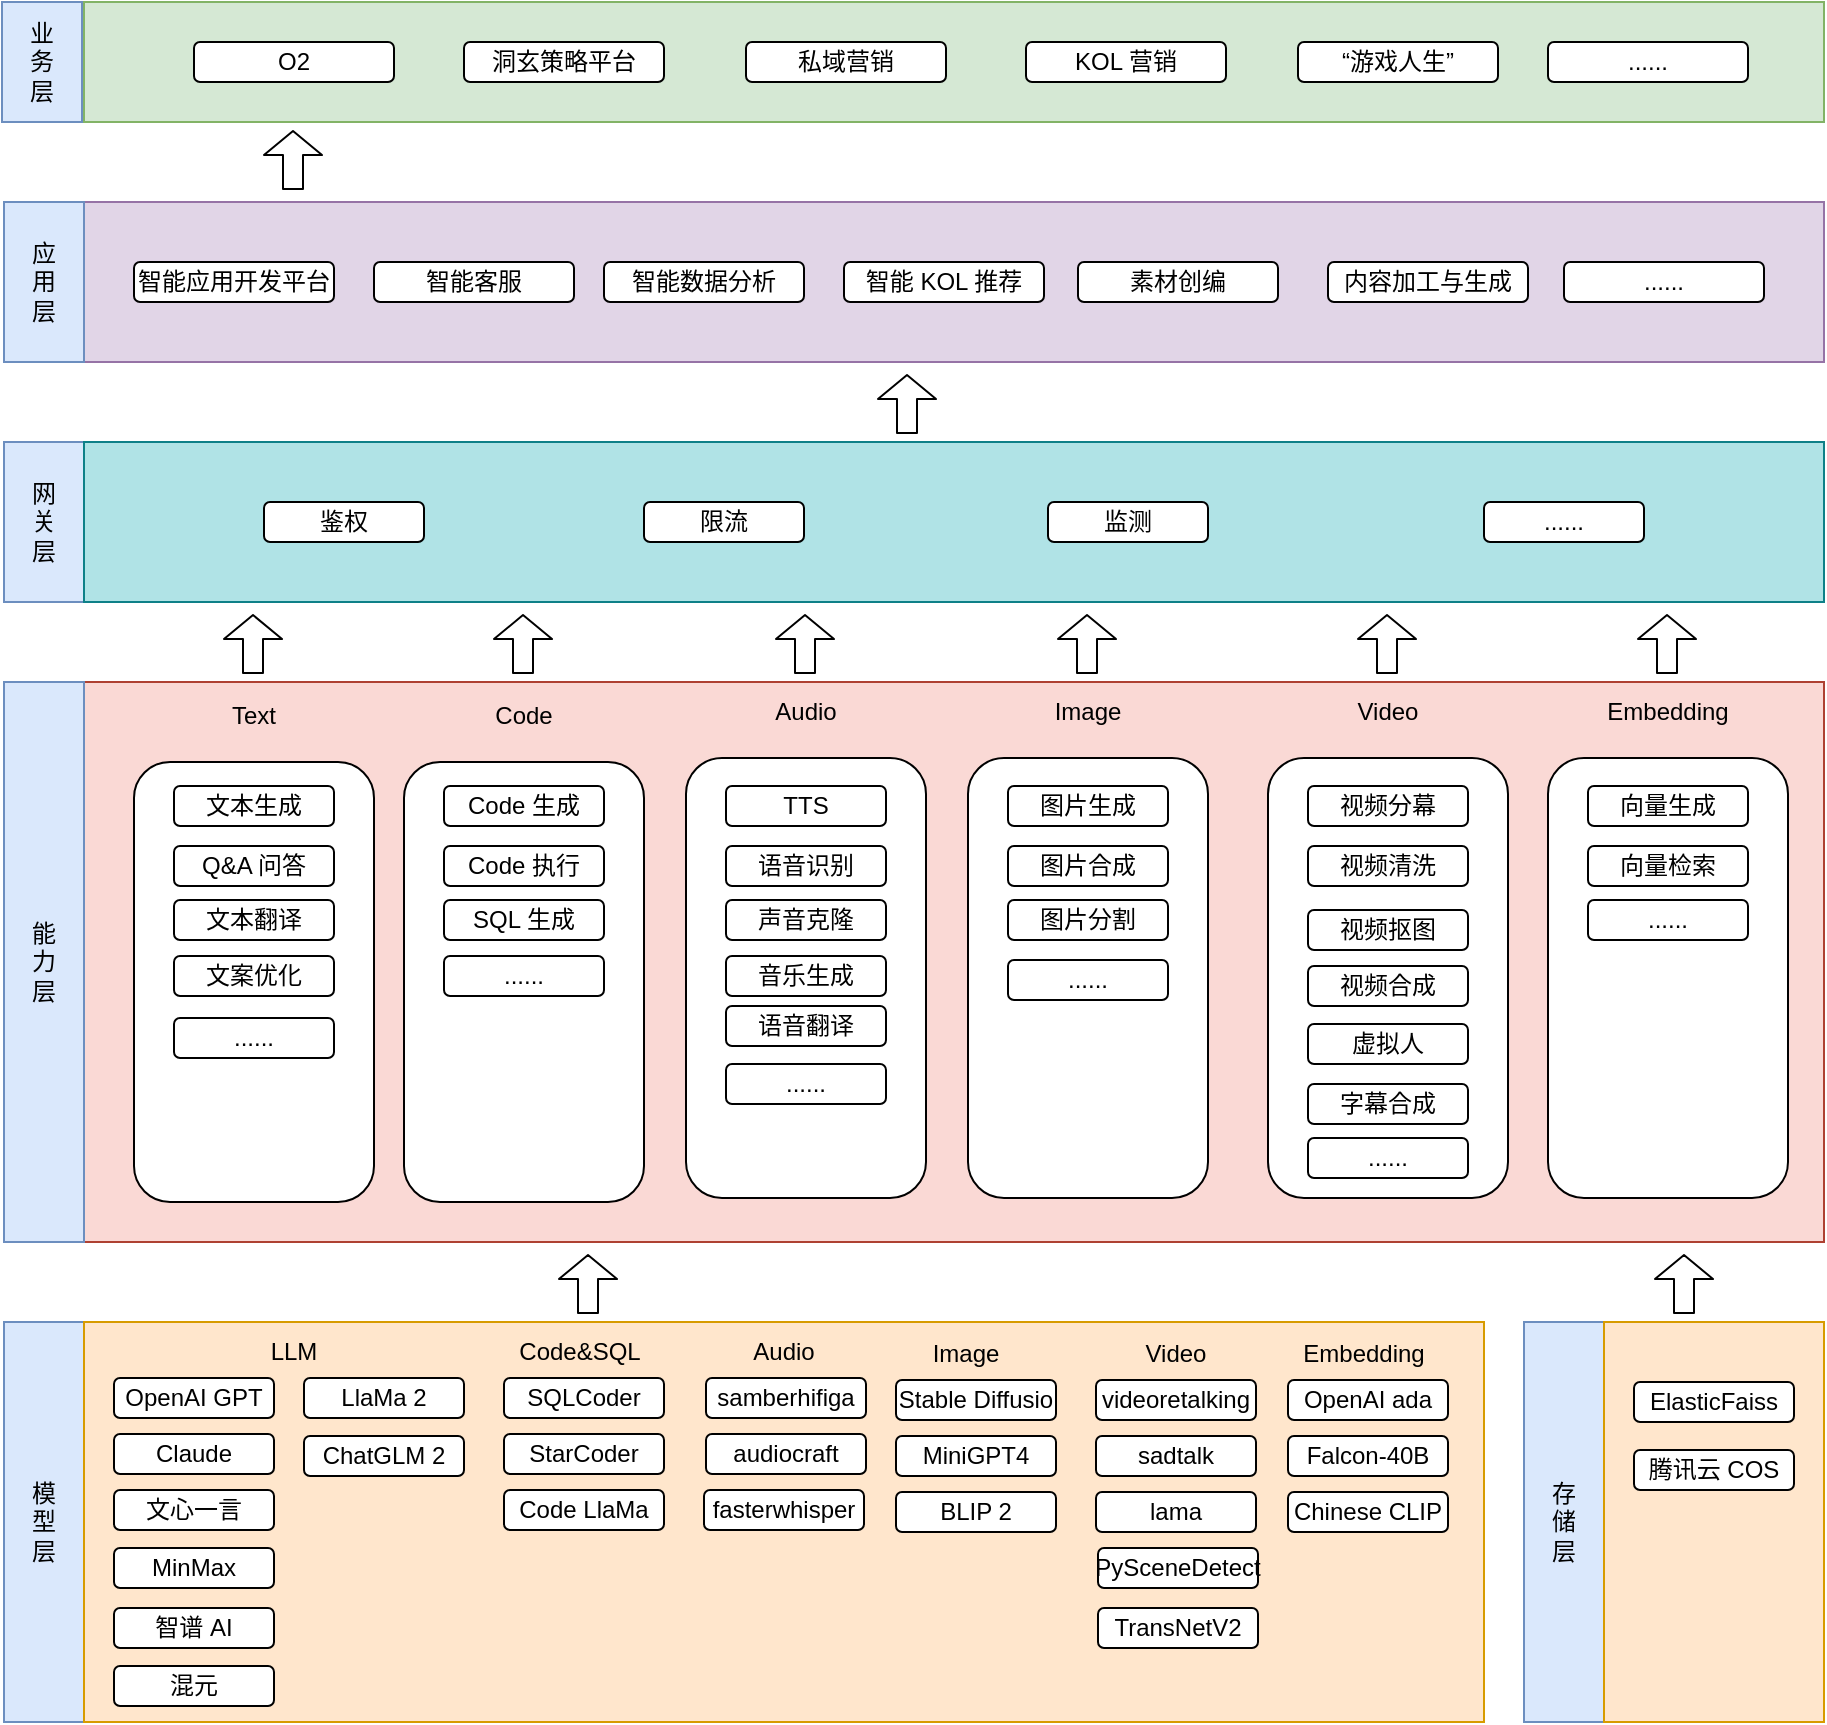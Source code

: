 <mxfile>
    <diagram id="Ua9Kt3lz_e6VYu4gcy1M" name="Page-1">
        <mxGraphModel dx="1100" dy="827" grid="1" gridSize="10" guides="1" tooltips="1" connect="1" arrows="1" fold="1" page="1" pageScale="1" pageWidth="827" pageHeight="1169" math="0" shadow="0">
            <root>
                <mxCell id="0"/>
                <mxCell id="1" parent="0"/>
                <mxCell id="2" value="" style="rounded=0;whiteSpace=wrap;html=1;fillColor=#fad9d5;strokeColor=#ae4132;" parent="1" vertex="1">
                    <mxGeometry x="120" y="440" width="870" height="280" as="geometry"/>
                </mxCell>
                <mxCell id="4" value="Text" style="text;html=1;strokeColor=none;fillColor=none;align=center;verticalAlign=middle;whiteSpace=wrap;rounded=0;" parent="1" vertex="1">
                    <mxGeometry x="175" y="442" width="60" height="30" as="geometry"/>
                </mxCell>
                <mxCell id="5" value="Audio" style="text;html=1;strokeColor=none;fillColor=none;align=center;verticalAlign=middle;whiteSpace=wrap;rounded=0;" parent="1" vertex="1">
                    <mxGeometry x="451" y="440" width="60" height="30" as="geometry"/>
                </mxCell>
                <mxCell id="6" value="Image" style="text;html=1;strokeColor=none;fillColor=none;align=center;verticalAlign=middle;whiteSpace=wrap;rounded=0;" parent="1" vertex="1">
                    <mxGeometry x="592" y="440" width="60" height="30" as="geometry"/>
                </mxCell>
                <mxCell id="7" value="Video" style="text;html=1;strokeColor=none;fillColor=none;align=center;verticalAlign=middle;whiteSpace=wrap;rounded=0;" parent="1" vertex="1">
                    <mxGeometry x="742" y="440" width="60" height="30" as="geometry"/>
                </mxCell>
                <mxCell id="8" value="能&lt;br&gt;力&lt;br&gt;层" style="rounded=0;whiteSpace=wrap;html=1;fillColor=#dae8fc;strokeColor=#6c8ebf;" parent="1" vertex="1">
                    <mxGeometry x="80" y="440" width="40" height="280" as="geometry"/>
                </mxCell>
                <mxCell id="9" value="" style="rounded=0;whiteSpace=wrap;html=1;fillColor=#e1d5e7;strokeColor=#9673a6;" parent="1" vertex="1">
                    <mxGeometry x="120" y="200" width="870" height="80" as="geometry"/>
                </mxCell>
                <mxCell id="15" value="应&lt;br&gt;用&lt;br&gt;层" style="rounded=0;whiteSpace=wrap;html=1;fillColor=#dae8fc;strokeColor=#6c8ebf;" parent="1" vertex="1">
                    <mxGeometry x="80" y="200" width="40" height="80" as="geometry"/>
                </mxCell>
                <mxCell id="16" value="网&lt;br&gt;关&lt;br&gt;层" style="rounded=0;whiteSpace=wrap;html=1;fillColor=#dae8fc;strokeColor=#6c8ebf;" parent="1" vertex="1">
                    <mxGeometry x="80" y="320" width="40" height="80" as="geometry"/>
                </mxCell>
                <mxCell id="17" value="" style="rounded=0;whiteSpace=wrap;html=1;fillColor=#b0e3e6;strokeColor=#0e8088;" parent="1" vertex="1">
                    <mxGeometry x="120" y="320" width="870" height="80" as="geometry"/>
                </mxCell>
                <mxCell id="18" value="鉴权" style="rounded=1;whiteSpace=wrap;html=1;" parent="1" vertex="1">
                    <mxGeometry x="210" y="350" width="80" height="20" as="geometry"/>
                </mxCell>
                <mxCell id="19" value="" style="rounded=1;whiteSpace=wrap;html=1;" parent="1" vertex="1">
                    <mxGeometry x="421" y="478" width="120" height="220" as="geometry"/>
                </mxCell>
                <mxCell id="20" value="" style="rounded=1;whiteSpace=wrap;html=1;" parent="1" vertex="1">
                    <mxGeometry x="562" y="478" width="120" height="220" as="geometry"/>
                </mxCell>
                <mxCell id="21" value="" style="rounded=1;whiteSpace=wrap;html=1;" parent="1" vertex="1">
                    <mxGeometry x="712" y="478" width="120" height="220" as="geometry"/>
                </mxCell>
                <mxCell id="26" value="" style="rounded=1;whiteSpace=wrap;html=1;" parent="1" vertex="1">
                    <mxGeometry x="852" y="478" width="120" height="220" as="geometry"/>
                </mxCell>
                <mxCell id="27" value="Embedding" style="text;html=1;strokeColor=none;fillColor=none;align=center;verticalAlign=middle;whiteSpace=wrap;rounded=0;" parent="1" vertex="1">
                    <mxGeometry x="882" y="440" width="60" height="30" as="geometry"/>
                </mxCell>
                <mxCell id="29" value="模&lt;br&gt;型&lt;br&gt;层" style="rounded=0;whiteSpace=wrap;html=1;fillColor=#dae8fc;strokeColor=#6c8ebf;" parent="1" vertex="1">
                    <mxGeometry x="80" y="760" width="40" height="200" as="geometry"/>
                </mxCell>
                <mxCell id="30" value="" style="rounded=0;whiteSpace=wrap;html=1;fillColor=#ffe6cc;strokeColor=#d79b00;" parent="1" vertex="1">
                    <mxGeometry x="120" y="760" width="700" height="200" as="geometry"/>
                </mxCell>
                <mxCell id="31" value="存&lt;br&gt;储&lt;br&gt;层" style="rounded=0;whiteSpace=wrap;html=1;fillColor=#dae8fc;strokeColor=#6c8ebf;" parent="1" vertex="1">
                    <mxGeometry x="840" y="760" width="40" height="200" as="geometry"/>
                </mxCell>
                <mxCell id="32" value="" style="rounded=0;whiteSpace=wrap;html=1;fillColor=#ffe6cc;strokeColor=#d79b00;" parent="1" vertex="1">
                    <mxGeometry x="880" y="760" width="110" height="200" as="geometry"/>
                </mxCell>
                <mxCell id="33" value="限流" style="rounded=1;whiteSpace=wrap;html=1;" parent="1" vertex="1">
                    <mxGeometry x="400" y="350" width="80" height="20" as="geometry"/>
                </mxCell>
                <mxCell id="34" value="监测" style="rounded=1;whiteSpace=wrap;html=1;" parent="1" vertex="1">
                    <mxGeometry x="602" y="350" width="80" height="20" as="geometry"/>
                </mxCell>
                <mxCell id="38" value="TTS" style="rounded=1;whiteSpace=wrap;html=1;" parent="1" vertex="1">
                    <mxGeometry x="441" y="492" width="80" height="20" as="geometry"/>
                </mxCell>
                <mxCell id="39" value="语音识别" style="rounded=1;whiteSpace=wrap;html=1;" parent="1" vertex="1">
                    <mxGeometry x="441" y="522" width="80" height="20" as="geometry"/>
                </mxCell>
                <mxCell id="40" value="声音克隆" style="rounded=1;whiteSpace=wrap;html=1;" parent="1" vertex="1">
                    <mxGeometry x="441" y="549" width="80" height="20" as="geometry"/>
                </mxCell>
                <mxCell id="41" value="音乐生成" style="rounded=1;whiteSpace=wrap;html=1;" parent="1" vertex="1">
                    <mxGeometry x="441" y="577" width="80" height="20" as="geometry"/>
                </mxCell>
                <mxCell id="42" value="图片生成" style="rounded=1;whiteSpace=wrap;html=1;" parent="1" vertex="1">
                    <mxGeometry x="582" y="492" width="80" height="20" as="geometry"/>
                </mxCell>
                <mxCell id="43" value="图片合成" style="rounded=1;whiteSpace=wrap;html=1;" parent="1" vertex="1">
                    <mxGeometry x="582" y="522" width="80" height="20" as="geometry"/>
                </mxCell>
                <mxCell id="44" value="图片分割" style="rounded=1;whiteSpace=wrap;html=1;" parent="1" vertex="1">
                    <mxGeometry x="582" y="549" width="80" height="20" as="geometry"/>
                </mxCell>
                <mxCell id="46" value="视频分幕" style="rounded=1;whiteSpace=wrap;html=1;" parent="1" vertex="1">
                    <mxGeometry x="732" y="492" width="80" height="20" as="geometry"/>
                </mxCell>
                <mxCell id="47" value="视频合成" style="rounded=1;whiteSpace=wrap;html=1;" parent="1" vertex="1">
                    <mxGeometry x="732" y="582" width="80" height="20" as="geometry"/>
                </mxCell>
                <mxCell id="48" value="字幕合成" style="rounded=1;whiteSpace=wrap;html=1;" parent="1" vertex="1">
                    <mxGeometry x="732" y="641" width="80" height="20" as="geometry"/>
                </mxCell>
                <mxCell id="49" value="虚拟人" style="rounded=1;whiteSpace=wrap;html=1;" parent="1" vertex="1">
                    <mxGeometry x="732" y="611" width="80" height="20" as="geometry"/>
                </mxCell>
                <mxCell id="50" value="向量生成" style="rounded=1;whiteSpace=wrap;html=1;" parent="1" vertex="1">
                    <mxGeometry x="872" y="492" width="80" height="20" as="geometry"/>
                </mxCell>
                <mxCell id="51" value="向量检索" style="rounded=1;whiteSpace=wrap;html=1;" parent="1" vertex="1">
                    <mxGeometry x="872" y="522" width="80" height="20" as="geometry"/>
                </mxCell>
                <mxCell id="52" value="......" style="rounded=1;whiteSpace=wrap;html=1;" parent="1" vertex="1">
                    <mxGeometry x="872" y="549" width="80" height="20" as="geometry"/>
                </mxCell>
                <mxCell id="53" value="......" style="rounded=1;whiteSpace=wrap;html=1;" parent="1" vertex="1">
                    <mxGeometry x="582" y="579" width="80" height="20" as="geometry"/>
                </mxCell>
                <mxCell id="54" value="OpenAI GPT" style="rounded=1;whiteSpace=wrap;html=1;" parent="1" vertex="1">
                    <mxGeometry x="135" y="788" width="80" height="20" as="geometry"/>
                </mxCell>
                <mxCell id="55" value="混元" style="rounded=1;whiteSpace=wrap;html=1;" parent="1" vertex="1">
                    <mxGeometry x="135" y="932" width="80" height="20" as="geometry"/>
                </mxCell>
                <mxCell id="56" value="Claude" style="rounded=1;whiteSpace=wrap;html=1;" parent="1" vertex="1">
                    <mxGeometry x="135" y="816" width="80" height="20" as="geometry"/>
                </mxCell>
                <mxCell id="57" value="fasterwhisper" style="rounded=1;whiteSpace=wrap;html=1;" parent="1" vertex="1">
                    <mxGeometry x="430" y="844" width="80" height="20" as="geometry"/>
                </mxCell>
                <mxCell id="58" value="ChatGLM 2" style="rounded=1;whiteSpace=wrap;html=1;" parent="1" vertex="1">
                    <mxGeometry x="230" y="817" width="80" height="20" as="geometry"/>
                </mxCell>
                <mxCell id="59" value="Stable Diffusio" style="rounded=1;whiteSpace=wrap;html=1;" parent="1" vertex="1">
                    <mxGeometry x="526" y="789" width="80" height="20" as="geometry"/>
                </mxCell>
                <mxCell id="60" value="LlaMa 2" style="rounded=1;whiteSpace=wrap;html=1;" parent="1" vertex="1">
                    <mxGeometry x="230" y="788" width="80" height="20" as="geometry"/>
                </mxCell>
                <mxCell id="61" value="文心一言" style="rounded=1;whiteSpace=wrap;html=1;" parent="1" vertex="1">
                    <mxGeometry x="135" y="844" width="80" height="20" as="geometry"/>
                </mxCell>
                <mxCell id="63" value="ElasticFaiss" style="rounded=1;whiteSpace=wrap;html=1;" parent="1" vertex="1">
                    <mxGeometry x="895" y="790" width="80" height="20" as="geometry"/>
                </mxCell>
                <mxCell id="64" value="腾讯云 COS" style="rounded=1;whiteSpace=wrap;html=1;" parent="1" vertex="1">
                    <mxGeometry x="895" y="824" width="80" height="20" as="geometry"/>
                </mxCell>
                <mxCell id="66" value="语音翻译" style="rounded=1;whiteSpace=wrap;html=1;" parent="1" vertex="1">
                    <mxGeometry x="441" y="602" width="80" height="20" as="geometry"/>
                </mxCell>
                <mxCell id="67" value="" style="rounded=1;whiteSpace=wrap;html=1;" parent="1" vertex="1">
                    <mxGeometry x="145" y="480" width="120" height="220" as="geometry"/>
                </mxCell>
                <mxCell id="68" value="" style="rounded=1;whiteSpace=wrap;html=1;" parent="1" vertex="1">
                    <mxGeometry x="280" y="480" width="120" height="220" as="geometry"/>
                </mxCell>
                <mxCell id="69" value="Code" style="text;html=1;strokeColor=none;fillColor=none;align=center;verticalAlign=middle;whiteSpace=wrap;rounded=0;" parent="1" vertex="1">
                    <mxGeometry x="310" y="442" width="60" height="30" as="geometry"/>
                </mxCell>
                <mxCell id="22" value="文本生成" style="rounded=1;whiteSpace=wrap;html=1;" parent="1" vertex="1">
                    <mxGeometry x="165" y="492" width="80" height="20" as="geometry"/>
                </mxCell>
                <mxCell id="23" value="Q&amp;amp;A 问答" style="rounded=1;whiteSpace=wrap;html=1;" parent="1" vertex="1">
                    <mxGeometry x="165" y="522" width="80" height="20" as="geometry"/>
                </mxCell>
                <mxCell id="24" value="Code 生成" style="rounded=1;whiteSpace=wrap;html=1;" parent="1" vertex="1">
                    <mxGeometry x="300" y="492" width="80" height="20" as="geometry"/>
                </mxCell>
                <mxCell id="25" value="SQL 生成" style="rounded=1;whiteSpace=wrap;html=1;" parent="1" vertex="1">
                    <mxGeometry x="300" y="549" width="80" height="20" as="geometry"/>
                </mxCell>
                <mxCell id="70" value="Code 执行" style="rounded=1;whiteSpace=wrap;html=1;" parent="1" vertex="1">
                    <mxGeometry x="300" y="522" width="80" height="20" as="geometry"/>
                </mxCell>
                <mxCell id="71" value="文本翻译" style="rounded=1;whiteSpace=wrap;html=1;" parent="1" vertex="1">
                    <mxGeometry x="165" y="549" width="80" height="20" as="geometry"/>
                </mxCell>
                <mxCell id="72" value="文案优化" style="rounded=1;whiteSpace=wrap;html=1;" parent="1" vertex="1">
                    <mxGeometry x="165" y="577" width="80" height="20" as="geometry"/>
                </mxCell>
                <mxCell id="73" value="samberhifiga" style="rounded=1;whiteSpace=wrap;html=1;" parent="1" vertex="1">
                    <mxGeometry x="431" y="788" width="80" height="20" as="geometry"/>
                </mxCell>
                <mxCell id="74" value="MinMax" style="rounded=1;whiteSpace=wrap;html=1;" parent="1" vertex="1">
                    <mxGeometry x="135" y="873" width="80" height="20" as="geometry"/>
                </mxCell>
                <mxCell id="75" value="智谱 AI" style="rounded=1;whiteSpace=wrap;html=1;" parent="1" vertex="1">
                    <mxGeometry x="135" y="903" width="80" height="20" as="geometry"/>
                </mxCell>
                <mxCell id="76" value="......" style="rounded=1;whiteSpace=wrap;html=1;" parent="1" vertex="1">
                    <mxGeometry x="300" y="577" width="80" height="20" as="geometry"/>
                </mxCell>
                <mxCell id="77" value="......" style="rounded=1;whiteSpace=wrap;html=1;" parent="1" vertex="1">
                    <mxGeometry x="441" y="631" width="80" height="20" as="geometry"/>
                </mxCell>
                <mxCell id="78" value="视频清洗" style="rounded=1;whiteSpace=wrap;html=1;" parent="1" vertex="1">
                    <mxGeometry x="732" y="522" width="80" height="20" as="geometry"/>
                </mxCell>
                <mxCell id="79" value="视频抠图" style="rounded=1;whiteSpace=wrap;html=1;" parent="1" vertex="1">
                    <mxGeometry x="732" y="554" width="80" height="20" as="geometry"/>
                </mxCell>
                <mxCell id="80" value="智能应用开发平台" style="rounded=1;whiteSpace=wrap;html=1;" parent="1" vertex="1">
                    <mxGeometry x="145" y="230" width="100" height="20" as="geometry"/>
                </mxCell>
                <mxCell id="81" value="智能客服" style="rounded=1;whiteSpace=wrap;html=1;" parent="1" vertex="1">
                    <mxGeometry x="265" y="230" width="100" height="20" as="geometry"/>
                </mxCell>
                <mxCell id="82" value="智能数据分析" style="rounded=1;whiteSpace=wrap;html=1;" parent="1" vertex="1">
                    <mxGeometry x="380" y="230" width="100" height="20" as="geometry"/>
                </mxCell>
                <mxCell id="83" value="素材创编" style="rounded=1;whiteSpace=wrap;html=1;" parent="1" vertex="1">
                    <mxGeometry x="617" y="230" width="100" height="20" as="geometry"/>
                </mxCell>
                <mxCell id="84" value="内容加工与生成" style="rounded=1;whiteSpace=wrap;html=1;" parent="1" vertex="1">
                    <mxGeometry x="742" y="230" width="100" height="20" as="geometry"/>
                </mxCell>
                <mxCell id="85" value="业&lt;br&gt;务&lt;br&gt;层" style="rounded=0;whiteSpace=wrap;html=1;fillColor=#dae8fc;strokeColor=#6c8ebf;" parent="1" vertex="1">
                    <mxGeometry x="79" y="100" width="40" height="60" as="geometry"/>
                </mxCell>
                <mxCell id="86" value="" style="rounded=0;whiteSpace=wrap;html=1;fillColor=#d5e8d4;strokeColor=#82b366;" parent="1" vertex="1">
                    <mxGeometry x="120" y="100" width="870" height="60" as="geometry"/>
                </mxCell>
                <mxCell id="87" value="O2" style="rounded=1;whiteSpace=wrap;html=1;" parent="1" vertex="1">
                    <mxGeometry x="175" y="120" width="100" height="20" as="geometry"/>
                </mxCell>
                <mxCell id="88" value="洞玄策略平台" style="rounded=1;whiteSpace=wrap;html=1;" parent="1" vertex="1">
                    <mxGeometry x="310" y="120" width="100" height="20" as="geometry"/>
                </mxCell>
                <mxCell id="89" value="私域营销" style="rounded=1;whiteSpace=wrap;html=1;" parent="1" vertex="1">
                    <mxGeometry x="451" y="120" width="100" height="20" as="geometry"/>
                </mxCell>
                <mxCell id="90" value="" style="shape=flexArrow;endArrow=classic;html=1;endWidth=18;endSize=3.67;" parent="1" edge="1">
                    <mxGeometry width="50" height="50" relative="1" as="geometry">
                        <mxPoint x="372" y="756" as="sourcePoint"/>
                        <mxPoint x="372" y="726" as="targetPoint"/>
                    </mxGeometry>
                </mxCell>
                <mxCell id="92" value="" style="shape=flexArrow;endArrow=classic;html=1;endWidth=18;endSize=3.67;" parent="1" edge="1">
                    <mxGeometry width="50" height="50" relative="1" as="geometry">
                        <mxPoint x="920" y="756" as="sourcePoint"/>
                        <mxPoint x="920" y="726" as="targetPoint"/>
                    </mxGeometry>
                </mxCell>
                <mxCell id="93" value="" style="shape=flexArrow;endArrow=classic;html=1;endWidth=18;endSize=3.67;" parent="1" edge="1">
                    <mxGeometry width="50" height="50" relative="1" as="geometry">
                        <mxPoint x="339.5" y="436" as="sourcePoint"/>
                        <mxPoint x="339.5" y="406" as="targetPoint"/>
                    </mxGeometry>
                </mxCell>
                <mxCell id="94" value="" style="shape=flexArrow;endArrow=classic;html=1;endWidth=18;endSize=3.67;" parent="1" edge="1">
                    <mxGeometry width="50" height="50" relative="1" as="geometry">
                        <mxPoint x="204.5" y="436" as="sourcePoint"/>
                        <mxPoint x="204.5" y="406" as="targetPoint"/>
                    </mxGeometry>
                </mxCell>
                <mxCell id="96" value="" style="shape=flexArrow;endArrow=classic;html=1;endWidth=18;endSize=3.67;" parent="1" edge="1">
                    <mxGeometry width="50" height="50" relative="1" as="geometry">
                        <mxPoint x="531.5" y="316" as="sourcePoint"/>
                        <mxPoint x="531.5" y="286" as="targetPoint"/>
                    </mxGeometry>
                </mxCell>
                <mxCell id="97" value="" style="shape=flexArrow;endArrow=classic;html=1;endWidth=18;endSize=3.67;" parent="1" edge="1">
                    <mxGeometry width="50" height="50" relative="1" as="geometry">
                        <mxPoint x="911.5" y="436" as="sourcePoint"/>
                        <mxPoint x="911.5" y="406" as="targetPoint"/>
                    </mxGeometry>
                </mxCell>
                <mxCell id="98" value="" style="shape=flexArrow;endArrow=classic;html=1;endWidth=18;endSize=3.67;" parent="1" edge="1">
                    <mxGeometry width="50" height="50" relative="1" as="geometry">
                        <mxPoint x="771.5" y="436" as="sourcePoint"/>
                        <mxPoint x="771.5" y="406" as="targetPoint"/>
                    </mxGeometry>
                </mxCell>
                <mxCell id="99" value="" style="shape=flexArrow;endArrow=classic;html=1;endWidth=18;endSize=3.67;" parent="1" edge="1">
                    <mxGeometry width="50" height="50" relative="1" as="geometry">
                        <mxPoint x="621.5" y="436" as="sourcePoint"/>
                        <mxPoint x="621.5" y="406" as="targetPoint"/>
                    </mxGeometry>
                </mxCell>
                <mxCell id="100" value="" style="shape=flexArrow;endArrow=classic;html=1;endWidth=18;endSize=3.67;" parent="1" edge="1">
                    <mxGeometry width="50" height="50" relative="1" as="geometry">
                        <mxPoint x="480.5" y="436" as="sourcePoint"/>
                        <mxPoint x="480.5" y="406" as="targetPoint"/>
                    </mxGeometry>
                </mxCell>
                <mxCell id="103" value="“游戏人生”" style="rounded=1;whiteSpace=wrap;html=1;" parent="1" vertex="1">
                    <mxGeometry x="727" y="120" width="100" height="20" as="geometry"/>
                </mxCell>
                <mxCell id="104" value="......" style="rounded=1;whiteSpace=wrap;html=1;" parent="1" vertex="1">
                    <mxGeometry x="852" y="120" width="100" height="20" as="geometry"/>
                </mxCell>
                <mxCell id="105" value="......" style="rounded=1;whiteSpace=wrap;html=1;" parent="1" vertex="1">
                    <mxGeometry x="860" y="230" width="100" height="20" as="geometry"/>
                </mxCell>
                <mxCell id="106" value="......" style="rounded=1;whiteSpace=wrap;html=1;" parent="1" vertex="1">
                    <mxGeometry x="820" y="350" width="80" height="20" as="geometry"/>
                </mxCell>
                <mxCell id="108" value="......" style="rounded=1;whiteSpace=wrap;html=1;" parent="1" vertex="1">
                    <mxGeometry x="732" y="668" width="80" height="20" as="geometry"/>
                </mxCell>
                <mxCell id="109" value="......" style="rounded=1;whiteSpace=wrap;html=1;" parent="1" vertex="1">
                    <mxGeometry x="165" y="608" width="80" height="20" as="geometry"/>
                </mxCell>
                <mxCell id="110" value="" style="shape=flexArrow;endArrow=classic;html=1;endWidth=18;endSize=3.67;" parent="1" edge="1">
                    <mxGeometry width="50" height="50" relative="1" as="geometry">
                        <mxPoint x="224.5" y="194" as="sourcePoint"/>
                        <mxPoint x="224.5" y="164" as="targetPoint"/>
                    </mxGeometry>
                </mxCell>
                <mxCell id="111" value="videoretalking" style="rounded=1;whiteSpace=wrap;html=1;" parent="1" vertex="1">
                    <mxGeometry x="626" y="789" width="80" height="20" as="geometry"/>
                </mxCell>
                <mxCell id="113" value="audiocraft" style="rounded=1;whiteSpace=wrap;html=1;" parent="1" vertex="1">
                    <mxGeometry x="431" y="816" width="80" height="20" as="geometry"/>
                </mxCell>
                <mxCell id="115" value="lama" style="rounded=1;whiteSpace=wrap;html=1;" parent="1" vertex="1">
                    <mxGeometry x="626" y="845" width="80" height="20" as="geometry"/>
                </mxCell>
                <mxCell id="116" value="sadtalk" style="rounded=1;whiteSpace=wrap;html=1;" parent="1" vertex="1">
                    <mxGeometry x="626" y="817" width="80" height="20" as="geometry"/>
                </mxCell>
                <mxCell id="118" value="SQLCoder" style="rounded=1;whiteSpace=wrap;html=1;" parent="1" vertex="1">
                    <mxGeometry x="330" y="788" width="80" height="20" as="geometry"/>
                </mxCell>
                <mxCell id="119" value="LLM" style="text;html=1;strokeColor=none;fillColor=none;align=center;verticalAlign=middle;whiteSpace=wrap;rounded=0;" parent="1" vertex="1">
                    <mxGeometry x="195" y="760" width="60" height="30" as="geometry"/>
                </mxCell>
                <mxCell id="120" value="Audio" style="text;html=1;strokeColor=none;fillColor=none;align=center;verticalAlign=middle;whiteSpace=wrap;rounded=0;" parent="1" vertex="1">
                    <mxGeometry x="440" y="760" width="60" height="30" as="geometry"/>
                </mxCell>
                <mxCell id="121" value="Image" style="text;html=1;strokeColor=none;fillColor=none;align=center;verticalAlign=middle;whiteSpace=wrap;rounded=0;" parent="1" vertex="1">
                    <mxGeometry x="531" y="761" width="60" height="30" as="geometry"/>
                </mxCell>
                <mxCell id="122" value="Video" style="text;html=1;strokeColor=none;fillColor=none;align=center;verticalAlign=middle;whiteSpace=wrap;rounded=0;" parent="1" vertex="1">
                    <mxGeometry x="636" y="761" width="60" height="30" as="geometry"/>
                </mxCell>
                <mxCell id="123" value="Code&amp;amp;SQL" style="text;html=1;strokeColor=none;fillColor=none;align=center;verticalAlign=middle;whiteSpace=wrap;rounded=0;" parent="1" vertex="1">
                    <mxGeometry x="338" y="760" width="60" height="30" as="geometry"/>
                </mxCell>
                <mxCell id="124" value="StarCoder" style="rounded=1;whiteSpace=wrap;html=1;" parent="1" vertex="1">
                    <mxGeometry x="330" y="816" width="80" height="20" as="geometry"/>
                </mxCell>
                <mxCell id="125" value="Code LlaMa" style="rounded=1;whiteSpace=wrap;html=1;" parent="1" vertex="1">
                    <mxGeometry x="330" y="844" width="80" height="20" as="geometry"/>
                </mxCell>
                <mxCell id="126" value="OpenAI ada" style="rounded=1;whiteSpace=wrap;html=1;" parent="1" vertex="1">
                    <mxGeometry x="722" y="789" width="80" height="20" as="geometry"/>
                </mxCell>
                <mxCell id="127" value="Embedding" style="text;html=1;strokeColor=none;fillColor=none;align=center;verticalAlign=middle;whiteSpace=wrap;rounded=0;" parent="1" vertex="1">
                    <mxGeometry x="730" y="761" width="60" height="30" as="geometry"/>
                </mxCell>
                <mxCell id="128" value="Falcon-40B" style="rounded=1;whiteSpace=wrap;html=1;" parent="1" vertex="1">
                    <mxGeometry x="722" y="817" width="80" height="20" as="geometry"/>
                </mxCell>
                <mxCell id="129" value="Chinese CLIP" style="rounded=1;whiteSpace=wrap;html=1;" parent="1" vertex="1">
                    <mxGeometry x="722" y="845" width="80" height="20" as="geometry"/>
                </mxCell>
                <mxCell id="130" value="MiniGPT4" style="rounded=1;whiteSpace=wrap;html=1;" parent="1" vertex="1">
                    <mxGeometry x="526" y="817" width="80" height="20" as="geometry"/>
                </mxCell>
                <mxCell id="131" value="BLIP 2" style="rounded=1;whiteSpace=wrap;html=1;" parent="1" vertex="1">
                    <mxGeometry x="526" y="845" width="80" height="20" as="geometry"/>
                </mxCell>
                <mxCell id="132" value="PySceneDetect" style="rounded=1;whiteSpace=wrap;html=1;" parent="1" vertex="1">
                    <mxGeometry x="627" y="873" width="80" height="20" as="geometry"/>
                </mxCell>
                <mxCell id="133" value="TransNetV2" style="rounded=1;whiteSpace=wrap;html=1;" parent="1" vertex="1">
                    <mxGeometry x="627" y="903" width="80" height="20" as="geometry"/>
                </mxCell>
                <mxCell id="134" value="KOL 营销" style="rounded=1;whiteSpace=wrap;html=1;" vertex="1" parent="1">
                    <mxGeometry x="591" y="120" width="100" height="20" as="geometry"/>
                </mxCell>
                <mxCell id="135" value="智能 KOL 推荐" style="rounded=1;whiteSpace=wrap;html=1;" vertex="1" parent="1">
                    <mxGeometry x="500" y="230" width="100" height="20" as="geometry"/>
                </mxCell>
            </root>
        </mxGraphModel>
    </diagram>
</mxfile>